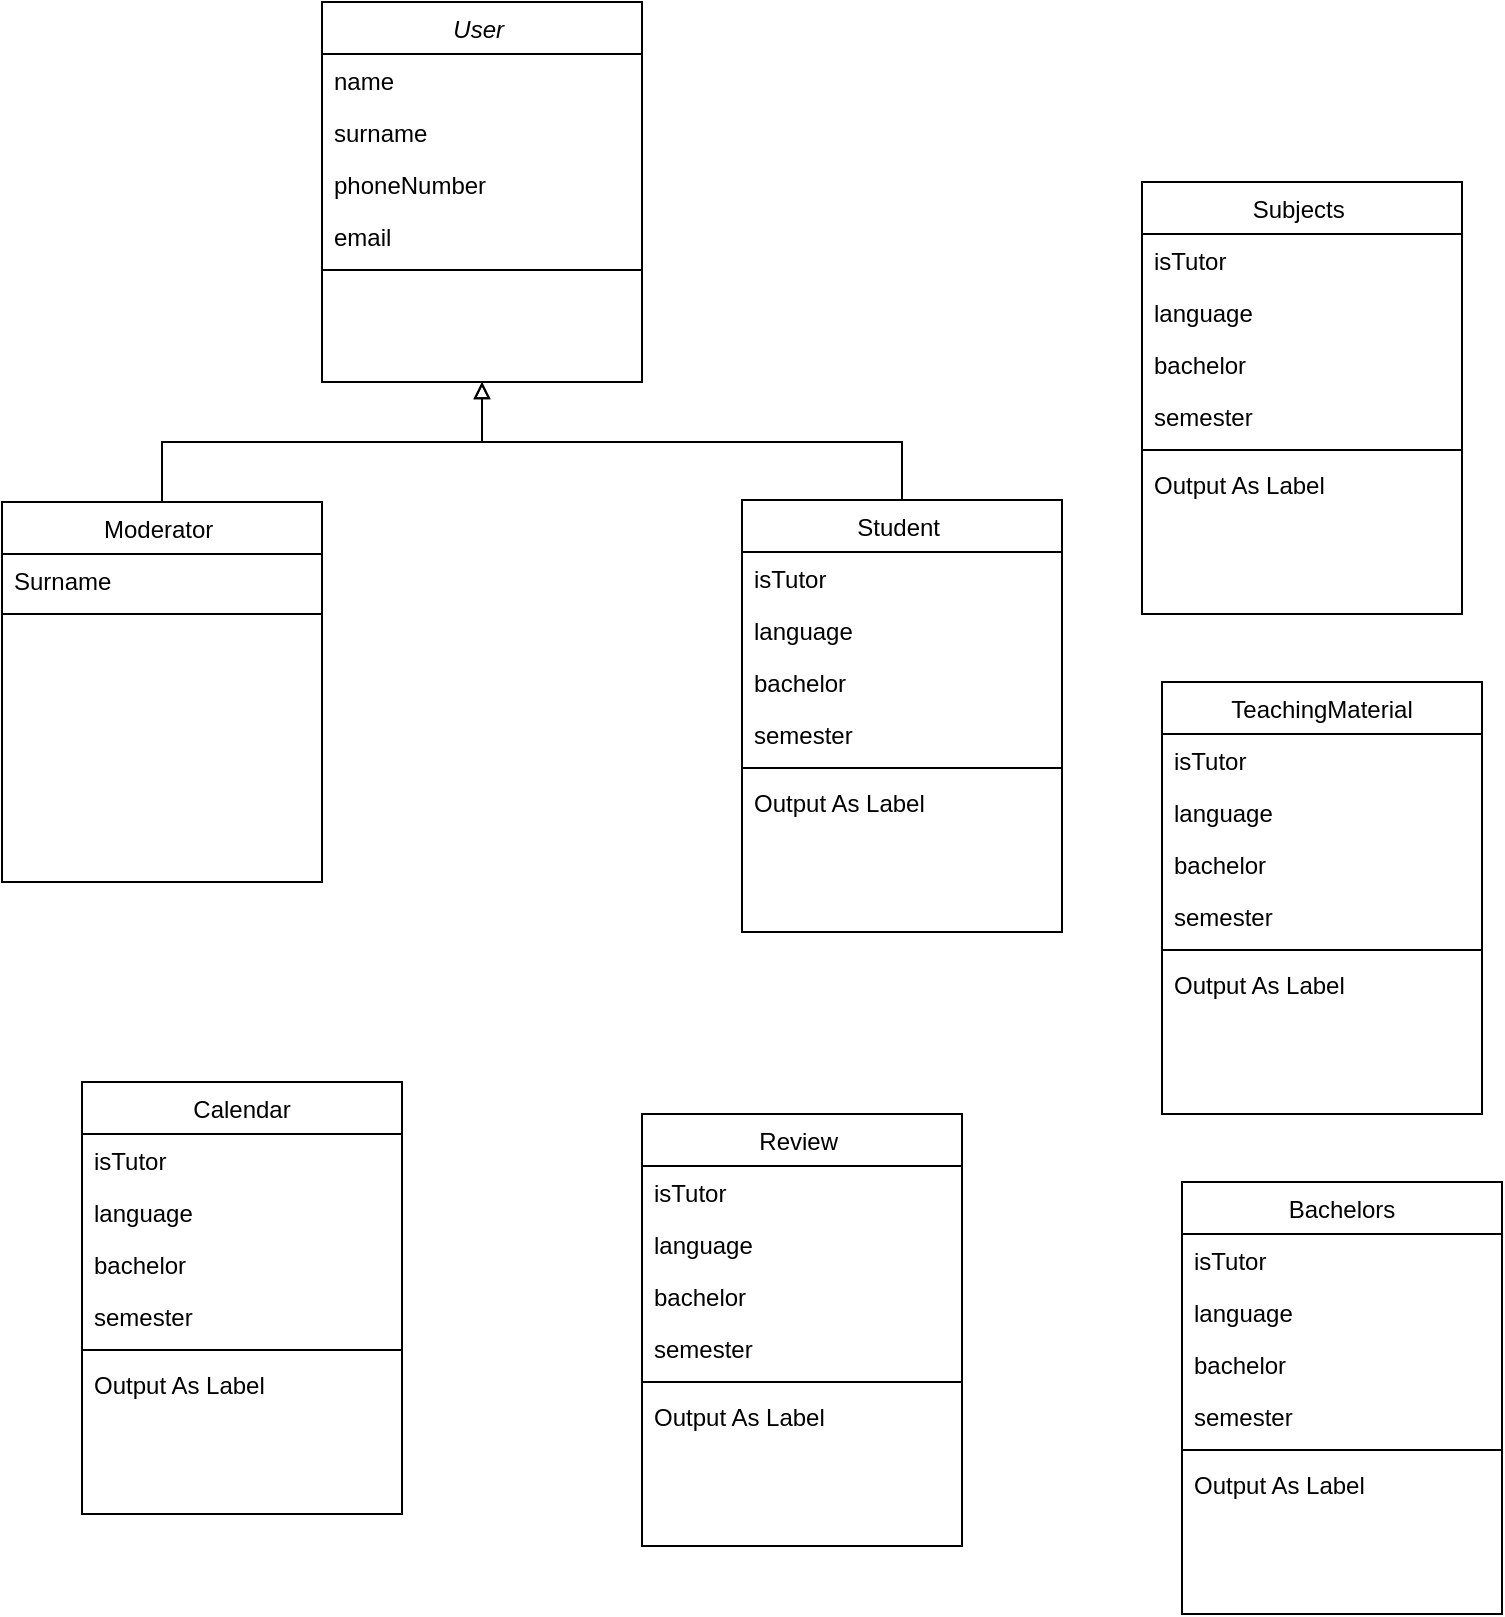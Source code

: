 <mxfile version="24.7.17">
  <diagram id="C5RBs43oDa-KdzZeNtuy" name="Page-1">
    <mxGraphModel dx="1050" dy="522" grid="1" gridSize="10" guides="1" tooltips="1" connect="1" arrows="1" fold="1" page="1" pageScale="1" pageWidth="827" pageHeight="1169" math="0" shadow="0">
      <root>
        <mxCell id="WIyWlLk6GJQsqaUBKTNV-0" />
        <mxCell id="WIyWlLk6GJQsqaUBKTNV-1" parent="WIyWlLk6GJQsqaUBKTNV-0" />
        <mxCell id="zkfFHV4jXpPFQw0GAbJ--0" value="User " style="swimlane;fontStyle=2;align=center;verticalAlign=top;childLayout=stackLayout;horizontal=1;startSize=26;horizontalStack=0;resizeParent=1;resizeLast=0;collapsible=1;marginBottom=0;rounded=0;shadow=0;strokeWidth=1;" parent="WIyWlLk6GJQsqaUBKTNV-1" vertex="1">
          <mxGeometry x="170" y="120" width="160" height="190" as="geometry">
            <mxRectangle x="230" y="140" width="160" height="26" as="alternateBounds" />
          </mxGeometry>
        </mxCell>
        <mxCell id="zkfFHV4jXpPFQw0GAbJ--1" value="name" style="text;align=left;verticalAlign=top;spacingLeft=4;spacingRight=4;overflow=hidden;rotatable=0;points=[[0,0.5],[1,0.5]];portConstraint=eastwest;" parent="zkfFHV4jXpPFQw0GAbJ--0" vertex="1">
          <mxGeometry y="26" width="160" height="26" as="geometry" />
        </mxCell>
        <mxCell id="tZRI_obME0IpE2-KZEt9-3" value="surname " style="text;align=left;verticalAlign=top;spacingLeft=4;spacingRight=4;overflow=hidden;rotatable=0;points=[[0,0.5],[1,0.5]];portConstraint=eastwest;" vertex="1" parent="zkfFHV4jXpPFQw0GAbJ--0">
          <mxGeometry y="52" width="160" height="26" as="geometry" />
        </mxCell>
        <mxCell id="zkfFHV4jXpPFQw0GAbJ--2" value="phoneNumber " style="text;align=left;verticalAlign=top;spacingLeft=4;spacingRight=4;overflow=hidden;rotatable=0;points=[[0,0.5],[1,0.5]];portConstraint=eastwest;rounded=0;shadow=0;html=0;" parent="zkfFHV4jXpPFQw0GAbJ--0" vertex="1">
          <mxGeometry y="78" width="160" height="26" as="geometry" />
        </mxCell>
        <mxCell id="zkfFHV4jXpPFQw0GAbJ--3" value="email" style="text;align=left;verticalAlign=top;spacingLeft=4;spacingRight=4;overflow=hidden;rotatable=0;points=[[0,0.5],[1,0.5]];portConstraint=eastwest;rounded=0;shadow=0;html=0;" parent="zkfFHV4jXpPFQw0GAbJ--0" vertex="1">
          <mxGeometry y="104" width="160" height="26" as="geometry" />
        </mxCell>
        <mxCell id="zkfFHV4jXpPFQw0GAbJ--4" value="" style="line;html=1;strokeWidth=1;align=left;verticalAlign=middle;spacingTop=-1;spacingLeft=3;spacingRight=3;rotatable=0;labelPosition=right;points=[];portConstraint=eastwest;" parent="zkfFHV4jXpPFQw0GAbJ--0" vertex="1">
          <mxGeometry y="130" width="160" height="8" as="geometry" />
        </mxCell>
        <mxCell id="tZRI_obME0IpE2-KZEt9-22" style="edgeStyle=orthogonalEdgeStyle;rounded=0;orthogonalLoop=1;jettySize=auto;html=1;entryX=0.5;entryY=1;entryDx=0;entryDy=0;endArrow=block;endFill=0;" edge="1" parent="WIyWlLk6GJQsqaUBKTNV-1" source="zkfFHV4jXpPFQw0GAbJ--17" target="zkfFHV4jXpPFQw0GAbJ--0">
          <mxGeometry relative="1" as="geometry">
            <Array as="points">
              <mxPoint x="460" y="340" />
              <mxPoint x="250" y="340" />
            </Array>
          </mxGeometry>
        </mxCell>
        <mxCell id="zkfFHV4jXpPFQw0GAbJ--17" value="Student " style="swimlane;fontStyle=0;align=center;verticalAlign=top;childLayout=stackLayout;horizontal=1;startSize=26;horizontalStack=0;resizeParent=1;resizeLast=0;collapsible=1;marginBottom=0;rounded=0;shadow=0;strokeWidth=1;" parent="WIyWlLk6GJQsqaUBKTNV-1" vertex="1">
          <mxGeometry x="380" y="369" width="160" height="216" as="geometry">
            <mxRectangle x="550" y="140" width="160" height="26" as="alternateBounds" />
          </mxGeometry>
        </mxCell>
        <mxCell id="zkfFHV4jXpPFQw0GAbJ--22" value="isTutor" style="text;align=left;verticalAlign=top;spacingLeft=4;spacingRight=4;overflow=hidden;rotatable=0;points=[[0,0.5],[1,0.5]];portConstraint=eastwest;rounded=0;shadow=0;html=0;" parent="zkfFHV4jXpPFQw0GAbJ--17" vertex="1">
          <mxGeometry y="26" width="160" height="26" as="geometry" />
        </mxCell>
        <mxCell id="tZRI_obME0IpE2-KZEt9-23" value="language &#xa;" style="text;align=left;verticalAlign=top;spacingLeft=4;spacingRight=4;overflow=hidden;rotatable=0;points=[[0,0.5],[1,0.5]];portConstraint=eastwest;rounded=0;shadow=0;html=0;" vertex="1" parent="zkfFHV4jXpPFQw0GAbJ--17">
          <mxGeometry y="52" width="160" height="26" as="geometry" />
        </mxCell>
        <mxCell id="tZRI_obME0IpE2-KZEt9-24" value="bachelor " style="text;align=left;verticalAlign=top;spacingLeft=4;spacingRight=4;overflow=hidden;rotatable=0;points=[[0,0.5],[1,0.5]];portConstraint=eastwest;rounded=0;shadow=0;html=0;" vertex="1" parent="zkfFHV4jXpPFQw0GAbJ--17">
          <mxGeometry y="78" width="160" height="26" as="geometry" />
        </mxCell>
        <mxCell id="tZRI_obME0IpE2-KZEt9-25" value="semester &#xa;" style="text;align=left;verticalAlign=top;spacingLeft=4;spacingRight=4;overflow=hidden;rotatable=0;points=[[0,0.5],[1,0.5]];portConstraint=eastwest;rounded=0;shadow=0;html=0;" vertex="1" parent="zkfFHV4jXpPFQw0GAbJ--17">
          <mxGeometry y="104" width="160" height="26" as="geometry" />
        </mxCell>
        <mxCell id="zkfFHV4jXpPFQw0GAbJ--23" value="" style="line;html=1;strokeWidth=1;align=left;verticalAlign=middle;spacingTop=-1;spacingLeft=3;spacingRight=3;rotatable=0;labelPosition=right;points=[];portConstraint=eastwest;" parent="zkfFHV4jXpPFQw0GAbJ--17" vertex="1">
          <mxGeometry y="130" width="160" height="8" as="geometry" />
        </mxCell>
        <mxCell id="zkfFHV4jXpPFQw0GAbJ--25" value="Output As Label" style="text;align=left;verticalAlign=top;spacingLeft=4;spacingRight=4;overflow=hidden;rotatable=0;points=[[0,0.5],[1,0.5]];portConstraint=eastwest;" parent="zkfFHV4jXpPFQw0GAbJ--17" vertex="1">
          <mxGeometry y="138" width="160" height="26" as="geometry" />
        </mxCell>
        <mxCell id="tZRI_obME0IpE2-KZEt9-21" style="edgeStyle=orthogonalEdgeStyle;rounded=0;orthogonalLoop=1;jettySize=auto;html=1;entryX=0.5;entryY=1;entryDx=0;entryDy=0;endArrow=block;endFill=0;" edge="1" parent="WIyWlLk6GJQsqaUBKTNV-1" source="tZRI_obME0IpE2-KZEt9-13" target="zkfFHV4jXpPFQw0GAbJ--0">
          <mxGeometry relative="1" as="geometry" />
        </mxCell>
        <mxCell id="tZRI_obME0IpE2-KZEt9-13" value="Moderator &#xa;" style="swimlane;fontStyle=0;align=center;verticalAlign=top;childLayout=stackLayout;horizontal=1;startSize=26;horizontalStack=0;resizeParent=1;resizeLast=0;collapsible=1;marginBottom=0;rounded=0;shadow=0;strokeWidth=1;" vertex="1" parent="WIyWlLk6GJQsqaUBKTNV-1">
          <mxGeometry x="10" y="370" width="160" height="190" as="geometry">
            <mxRectangle x="230" y="140" width="160" height="26" as="alternateBounds" />
          </mxGeometry>
        </mxCell>
        <mxCell id="tZRI_obME0IpE2-KZEt9-14" value="Surname " style="text;align=left;verticalAlign=top;spacingLeft=4;spacingRight=4;overflow=hidden;rotatable=0;points=[[0,0.5],[1,0.5]];portConstraint=eastwest;" vertex="1" parent="tZRI_obME0IpE2-KZEt9-13">
          <mxGeometry y="26" width="160" height="26" as="geometry" />
        </mxCell>
        <mxCell id="tZRI_obME0IpE2-KZEt9-15" value="" style="line;html=1;strokeWidth=1;align=left;verticalAlign=middle;spacingTop=-1;spacingLeft=3;spacingRight=3;rotatable=0;labelPosition=right;points=[];portConstraint=eastwest;" vertex="1" parent="tZRI_obME0IpE2-KZEt9-13">
          <mxGeometry y="52" width="160" height="8" as="geometry" />
        </mxCell>
        <mxCell id="tZRI_obME0IpE2-KZEt9-27" value="Subjects " style="swimlane;fontStyle=0;align=center;verticalAlign=top;childLayout=stackLayout;horizontal=1;startSize=26;horizontalStack=0;resizeParent=1;resizeLast=0;collapsible=1;marginBottom=0;rounded=0;shadow=0;strokeWidth=1;" vertex="1" parent="WIyWlLk6GJQsqaUBKTNV-1">
          <mxGeometry x="580" y="210" width="160" height="216" as="geometry">
            <mxRectangle x="550" y="140" width="160" height="26" as="alternateBounds" />
          </mxGeometry>
        </mxCell>
        <mxCell id="tZRI_obME0IpE2-KZEt9-28" value="isTutor" style="text;align=left;verticalAlign=top;spacingLeft=4;spacingRight=4;overflow=hidden;rotatable=0;points=[[0,0.5],[1,0.5]];portConstraint=eastwest;rounded=0;shadow=0;html=0;" vertex="1" parent="tZRI_obME0IpE2-KZEt9-27">
          <mxGeometry y="26" width="160" height="26" as="geometry" />
        </mxCell>
        <mxCell id="tZRI_obME0IpE2-KZEt9-29" value="language &#xa;" style="text;align=left;verticalAlign=top;spacingLeft=4;spacingRight=4;overflow=hidden;rotatable=0;points=[[0,0.5],[1,0.5]];portConstraint=eastwest;rounded=0;shadow=0;html=0;" vertex="1" parent="tZRI_obME0IpE2-KZEt9-27">
          <mxGeometry y="52" width="160" height="26" as="geometry" />
        </mxCell>
        <mxCell id="tZRI_obME0IpE2-KZEt9-30" value="bachelor " style="text;align=left;verticalAlign=top;spacingLeft=4;spacingRight=4;overflow=hidden;rotatable=0;points=[[0,0.5],[1,0.5]];portConstraint=eastwest;rounded=0;shadow=0;html=0;" vertex="1" parent="tZRI_obME0IpE2-KZEt9-27">
          <mxGeometry y="78" width="160" height="26" as="geometry" />
        </mxCell>
        <mxCell id="tZRI_obME0IpE2-KZEt9-31" value="semester &#xa;" style="text;align=left;verticalAlign=top;spacingLeft=4;spacingRight=4;overflow=hidden;rotatable=0;points=[[0,0.5],[1,0.5]];portConstraint=eastwest;rounded=0;shadow=0;html=0;" vertex="1" parent="tZRI_obME0IpE2-KZEt9-27">
          <mxGeometry y="104" width="160" height="26" as="geometry" />
        </mxCell>
        <mxCell id="tZRI_obME0IpE2-KZEt9-32" value="" style="line;html=1;strokeWidth=1;align=left;verticalAlign=middle;spacingTop=-1;spacingLeft=3;spacingRight=3;rotatable=0;labelPosition=right;points=[];portConstraint=eastwest;" vertex="1" parent="tZRI_obME0IpE2-KZEt9-27">
          <mxGeometry y="130" width="160" height="8" as="geometry" />
        </mxCell>
        <mxCell id="tZRI_obME0IpE2-KZEt9-33" value="Output As Label" style="text;align=left;verticalAlign=top;spacingLeft=4;spacingRight=4;overflow=hidden;rotatable=0;points=[[0,0.5],[1,0.5]];portConstraint=eastwest;" vertex="1" parent="tZRI_obME0IpE2-KZEt9-27">
          <mxGeometry y="138" width="160" height="26" as="geometry" />
        </mxCell>
        <mxCell id="tZRI_obME0IpE2-KZEt9-34" value="TeachingMaterial&#xa;" style="swimlane;fontStyle=0;align=center;verticalAlign=top;childLayout=stackLayout;horizontal=1;startSize=26;horizontalStack=0;resizeParent=1;resizeLast=0;collapsible=1;marginBottom=0;rounded=0;shadow=0;strokeWidth=1;" vertex="1" parent="WIyWlLk6GJQsqaUBKTNV-1">
          <mxGeometry x="590" y="460" width="160" height="216" as="geometry">
            <mxRectangle x="550" y="140" width="160" height="26" as="alternateBounds" />
          </mxGeometry>
        </mxCell>
        <mxCell id="tZRI_obME0IpE2-KZEt9-35" value="isTutor" style="text;align=left;verticalAlign=top;spacingLeft=4;spacingRight=4;overflow=hidden;rotatable=0;points=[[0,0.5],[1,0.5]];portConstraint=eastwest;rounded=0;shadow=0;html=0;" vertex="1" parent="tZRI_obME0IpE2-KZEt9-34">
          <mxGeometry y="26" width="160" height="26" as="geometry" />
        </mxCell>
        <mxCell id="tZRI_obME0IpE2-KZEt9-36" value="language &#xa;" style="text;align=left;verticalAlign=top;spacingLeft=4;spacingRight=4;overflow=hidden;rotatable=0;points=[[0,0.5],[1,0.5]];portConstraint=eastwest;rounded=0;shadow=0;html=0;" vertex="1" parent="tZRI_obME0IpE2-KZEt9-34">
          <mxGeometry y="52" width="160" height="26" as="geometry" />
        </mxCell>
        <mxCell id="tZRI_obME0IpE2-KZEt9-37" value="bachelor " style="text;align=left;verticalAlign=top;spacingLeft=4;spacingRight=4;overflow=hidden;rotatable=0;points=[[0,0.5],[1,0.5]];portConstraint=eastwest;rounded=0;shadow=0;html=0;" vertex="1" parent="tZRI_obME0IpE2-KZEt9-34">
          <mxGeometry y="78" width="160" height="26" as="geometry" />
        </mxCell>
        <mxCell id="tZRI_obME0IpE2-KZEt9-38" value="semester &#xa;" style="text;align=left;verticalAlign=top;spacingLeft=4;spacingRight=4;overflow=hidden;rotatable=0;points=[[0,0.5],[1,0.5]];portConstraint=eastwest;rounded=0;shadow=0;html=0;" vertex="1" parent="tZRI_obME0IpE2-KZEt9-34">
          <mxGeometry y="104" width="160" height="26" as="geometry" />
        </mxCell>
        <mxCell id="tZRI_obME0IpE2-KZEt9-39" value="" style="line;html=1;strokeWidth=1;align=left;verticalAlign=middle;spacingTop=-1;spacingLeft=3;spacingRight=3;rotatable=0;labelPosition=right;points=[];portConstraint=eastwest;" vertex="1" parent="tZRI_obME0IpE2-KZEt9-34">
          <mxGeometry y="130" width="160" height="8" as="geometry" />
        </mxCell>
        <mxCell id="tZRI_obME0IpE2-KZEt9-40" value="Output As Label" style="text;align=left;verticalAlign=top;spacingLeft=4;spacingRight=4;overflow=hidden;rotatable=0;points=[[0,0.5],[1,0.5]];portConstraint=eastwest;" vertex="1" parent="tZRI_obME0IpE2-KZEt9-34">
          <mxGeometry y="138" width="160" height="26" as="geometry" />
        </mxCell>
        <mxCell id="tZRI_obME0IpE2-KZEt9-41" value="Bachelors" style="swimlane;fontStyle=0;align=center;verticalAlign=top;childLayout=stackLayout;horizontal=1;startSize=26;horizontalStack=0;resizeParent=1;resizeLast=0;collapsible=1;marginBottom=0;rounded=0;shadow=0;strokeWidth=1;" vertex="1" parent="WIyWlLk6GJQsqaUBKTNV-1">
          <mxGeometry x="600" y="710" width="160" height="216" as="geometry">
            <mxRectangle x="550" y="140" width="160" height="26" as="alternateBounds" />
          </mxGeometry>
        </mxCell>
        <mxCell id="tZRI_obME0IpE2-KZEt9-42" value="isTutor" style="text;align=left;verticalAlign=top;spacingLeft=4;spacingRight=4;overflow=hidden;rotatable=0;points=[[0,0.5],[1,0.5]];portConstraint=eastwest;rounded=0;shadow=0;html=0;" vertex="1" parent="tZRI_obME0IpE2-KZEt9-41">
          <mxGeometry y="26" width="160" height="26" as="geometry" />
        </mxCell>
        <mxCell id="tZRI_obME0IpE2-KZEt9-43" value="language &#xa;" style="text;align=left;verticalAlign=top;spacingLeft=4;spacingRight=4;overflow=hidden;rotatable=0;points=[[0,0.5],[1,0.5]];portConstraint=eastwest;rounded=0;shadow=0;html=0;" vertex="1" parent="tZRI_obME0IpE2-KZEt9-41">
          <mxGeometry y="52" width="160" height="26" as="geometry" />
        </mxCell>
        <mxCell id="tZRI_obME0IpE2-KZEt9-44" value="bachelor " style="text;align=left;verticalAlign=top;spacingLeft=4;spacingRight=4;overflow=hidden;rotatable=0;points=[[0,0.5],[1,0.5]];portConstraint=eastwest;rounded=0;shadow=0;html=0;" vertex="1" parent="tZRI_obME0IpE2-KZEt9-41">
          <mxGeometry y="78" width="160" height="26" as="geometry" />
        </mxCell>
        <mxCell id="tZRI_obME0IpE2-KZEt9-45" value="semester &#xa;" style="text;align=left;verticalAlign=top;spacingLeft=4;spacingRight=4;overflow=hidden;rotatable=0;points=[[0,0.5],[1,0.5]];portConstraint=eastwest;rounded=0;shadow=0;html=0;" vertex="1" parent="tZRI_obME0IpE2-KZEt9-41">
          <mxGeometry y="104" width="160" height="26" as="geometry" />
        </mxCell>
        <mxCell id="tZRI_obME0IpE2-KZEt9-46" value="" style="line;html=1;strokeWidth=1;align=left;verticalAlign=middle;spacingTop=-1;spacingLeft=3;spacingRight=3;rotatable=0;labelPosition=right;points=[];portConstraint=eastwest;" vertex="1" parent="tZRI_obME0IpE2-KZEt9-41">
          <mxGeometry y="130" width="160" height="8" as="geometry" />
        </mxCell>
        <mxCell id="tZRI_obME0IpE2-KZEt9-47" value="Output As Label" style="text;align=left;verticalAlign=top;spacingLeft=4;spacingRight=4;overflow=hidden;rotatable=0;points=[[0,0.5],[1,0.5]];portConstraint=eastwest;" vertex="1" parent="tZRI_obME0IpE2-KZEt9-41">
          <mxGeometry y="138" width="160" height="26" as="geometry" />
        </mxCell>
        <mxCell id="tZRI_obME0IpE2-KZEt9-48" value="Review " style="swimlane;fontStyle=0;align=center;verticalAlign=top;childLayout=stackLayout;horizontal=1;startSize=26;horizontalStack=0;resizeParent=1;resizeLast=0;collapsible=1;marginBottom=0;rounded=0;shadow=0;strokeWidth=1;" vertex="1" parent="WIyWlLk6GJQsqaUBKTNV-1">
          <mxGeometry x="330" y="676" width="160" height="216" as="geometry">
            <mxRectangle x="550" y="140" width="160" height="26" as="alternateBounds" />
          </mxGeometry>
        </mxCell>
        <mxCell id="tZRI_obME0IpE2-KZEt9-49" value="isTutor" style="text;align=left;verticalAlign=top;spacingLeft=4;spacingRight=4;overflow=hidden;rotatable=0;points=[[0,0.5],[1,0.5]];portConstraint=eastwest;rounded=0;shadow=0;html=0;" vertex="1" parent="tZRI_obME0IpE2-KZEt9-48">
          <mxGeometry y="26" width="160" height="26" as="geometry" />
        </mxCell>
        <mxCell id="tZRI_obME0IpE2-KZEt9-50" value="language &#xa;" style="text;align=left;verticalAlign=top;spacingLeft=4;spacingRight=4;overflow=hidden;rotatable=0;points=[[0,0.5],[1,0.5]];portConstraint=eastwest;rounded=0;shadow=0;html=0;" vertex="1" parent="tZRI_obME0IpE2-KZEt9-48">
          <mxGeometry y="52" width="160" height="26" as="geometry" />
        </mxCell>
        <mxCell id="tZRI_obME0IpE2-KZEt9-51" value="bachelor " style="text;align=left;verticalAlign=top;spacingLeft=4;spacingRight=4;overflow=hidden;rotatable=0;points=[[0,0.5],[1,0.5]];portConstraint=eastwest;rounded=0;shadow=0;html=0;" vertex="1" parent="tZRI_obME0IpE2-KZEt9-48">
          <mxGeometry y="78" width="160" height="26" as="geometry" />
        </mxCell>
        <mxCell id="tZRI_obME0IpE2-KZEt9-52" value="semester &#xa;" style="text;align=left;verticalAlign=top;spacingLeft=4;spacingRight=4;overflow=hidden;rotatable=0;points=[[0,0.5],[1,0.5]];portConstraint=eastwest;rounded=0;shadow=0;html=0;" vertex="1" parent="tZRI_obME0IpE2-KZEt9-48">
          <mxGeometry y="104" width="160" height="26" as="geometry" />
        </mxCell>
        <mxCell id="tZRI_obME0IpE2-KZEt9-53" value="" style="line;html=1;strokeWidth=1;align=left;verticalAlign=middle;spacingTop=-1;spacingLeft=3;spacingRight=3;rotatable=0;labelPosition=right;points=[];portConstraint=eastwest;" vertex="1" parent="tZRI_obME0IpE2-KZEt9-48">
          <mxGeometry y="130" width="160" height="8" as="geometry" />
        </mxCell>
        <mxCell id="tZRI_obME0IpE2-KZEt9-54" value="Output As Label" style="text;align=left;verticalAlign=top;spacingLeft=4;spacingRight=4;overflow=hidden;rotatable=0;points=[[0,0.5],[1,0.5]];portConstraint=eastwest;" vertex="1" parent="tZRI_obME0IpE2-KZEt9-48">
          <mxGeometry y="138" width="160" height="26" as="geometry" />
        </mxCell>
        <mxCell id="tZRI_obME0IpE2-KZEt9-55" value="Calendar" style="swimlane;fontStyle=0;align=center;verticalAlign=top;childLayout=stackLayout;horizontal=1;startSize=26;horizontalStack=0;resizeParent=1;resizeLast=0;collapsible=1;marginBottom=0;rounded=0;shadow=0;strokeWidth=1;" vertex="1" parent="WIyWlLk6GJQsqaUBKTNV-1">
          <mxGeometry x="50" y="660" width="160" height="216" as="geometry">
            <mxRectangle x="550" y="140" width="160" height="26" as="alternateBounds" />
          </mxGeometry>
        </mxCell>
        <mxCell id="tZRI_obME0IpE2-KZEt9-56" value="isTutor" style="text;align=left;verticalAlign=top;spacingLeft=4;spacingRight=4;overflow=hidden;rotatable=0;points=[[0,0.5],[1,0.5]];portConstraint=eastwest;rounded=0;shadow=0;html=0;" vertex="1" parent="tZRI_obME0IpE2-KZEt9-55">
          <mxGeometry y="26" width="160" height="26" as="geometry" />
        </mxCell>
        <mxCell id="tZRI_obME0IpE2-KZEt9-57" value="language &#xa;" style="text;align=left;verticalAlign=top;spacingLeft=4;spacingRight=4;overflow=hidden;rotatable=0;points=[[0,0.5],[1,0.5]];portConstraint=eastwest;rounded=0;shadow=0;html=0;" vertex="1" parent="tZRI_obME0IpE2-KZEt9-55">
          <mxGeometry y="52" width="160" height="26" as="geometry" />
        </mxCell>
        <mxCell id="tZRI_obME0IpE2-KZEt9-58" value="bachelor " style="text;align=left;verticalAlign=top;spacingLeft=4;spacingRight=4;overflow=hidden;rotatable=0;points=[[0,0.5],[1,0.5]];portConstraint=eastwest;rounded=0;shadow=0;html=0;" vertex="1" parent="tZRI_obME0IpE2-KZEt9-55">
          <mxGeometry y="78" width="160" height="26" as="geometry" />
        </mxCell>
        <mxCell id="tZRI_obME0IpE2-KZEt9-59" value="semester &#xa;" style="text;align=left;verticalAlign=top;spacingLeft=4;spacingRight=4;overflow=hidden;rotatable=0;points=[[0,0.5],[1,0.5]];portConstraint=eastwest;rounded=0;shadow=0;html=0;" vertex="1" parent="tZRI_obME0IpE2-KZEt9-55">
          <mxGeometry y="104" width="160" height="26" as="geometry" />
        </mxCell>
        <mxCell id="tZRI_obME0IpE2-KZEt9-60" value="" style="line;html=1;strokeWidth=1;align=left;verticalAlign=middle;spacingTop=-1;spacingLeft=3;spacingRight=3;rotatable=0;labelPosition=right;points=[];portConstraint=eastwest;" vertex="1" parent="tZRI_obME0IpE2-KZEt9-55">
          <mxGeometry y="130" width="160" height="8" as="geometry" />
        </mxCell>
        <mxCell id="tZRI_obME0IpE2-KZEt9-61" value="Output As Label" style="text;align=left;verticalAlign=top;spacingLeft=4;spacingRight=4;overflow=hidden;rotatable=0;points=[[0,0.5],[1,0.5]];portConstraint=eastwest;" vertex="1" parent="tZRI_obME0IpE2-KZEt9-55">
          <mxGeometry y="138" width="160" height="26" as="geometry" />
        </mxCell>
      </root>
    </mxGraphModel>
  </diagram>
</mxfile>
